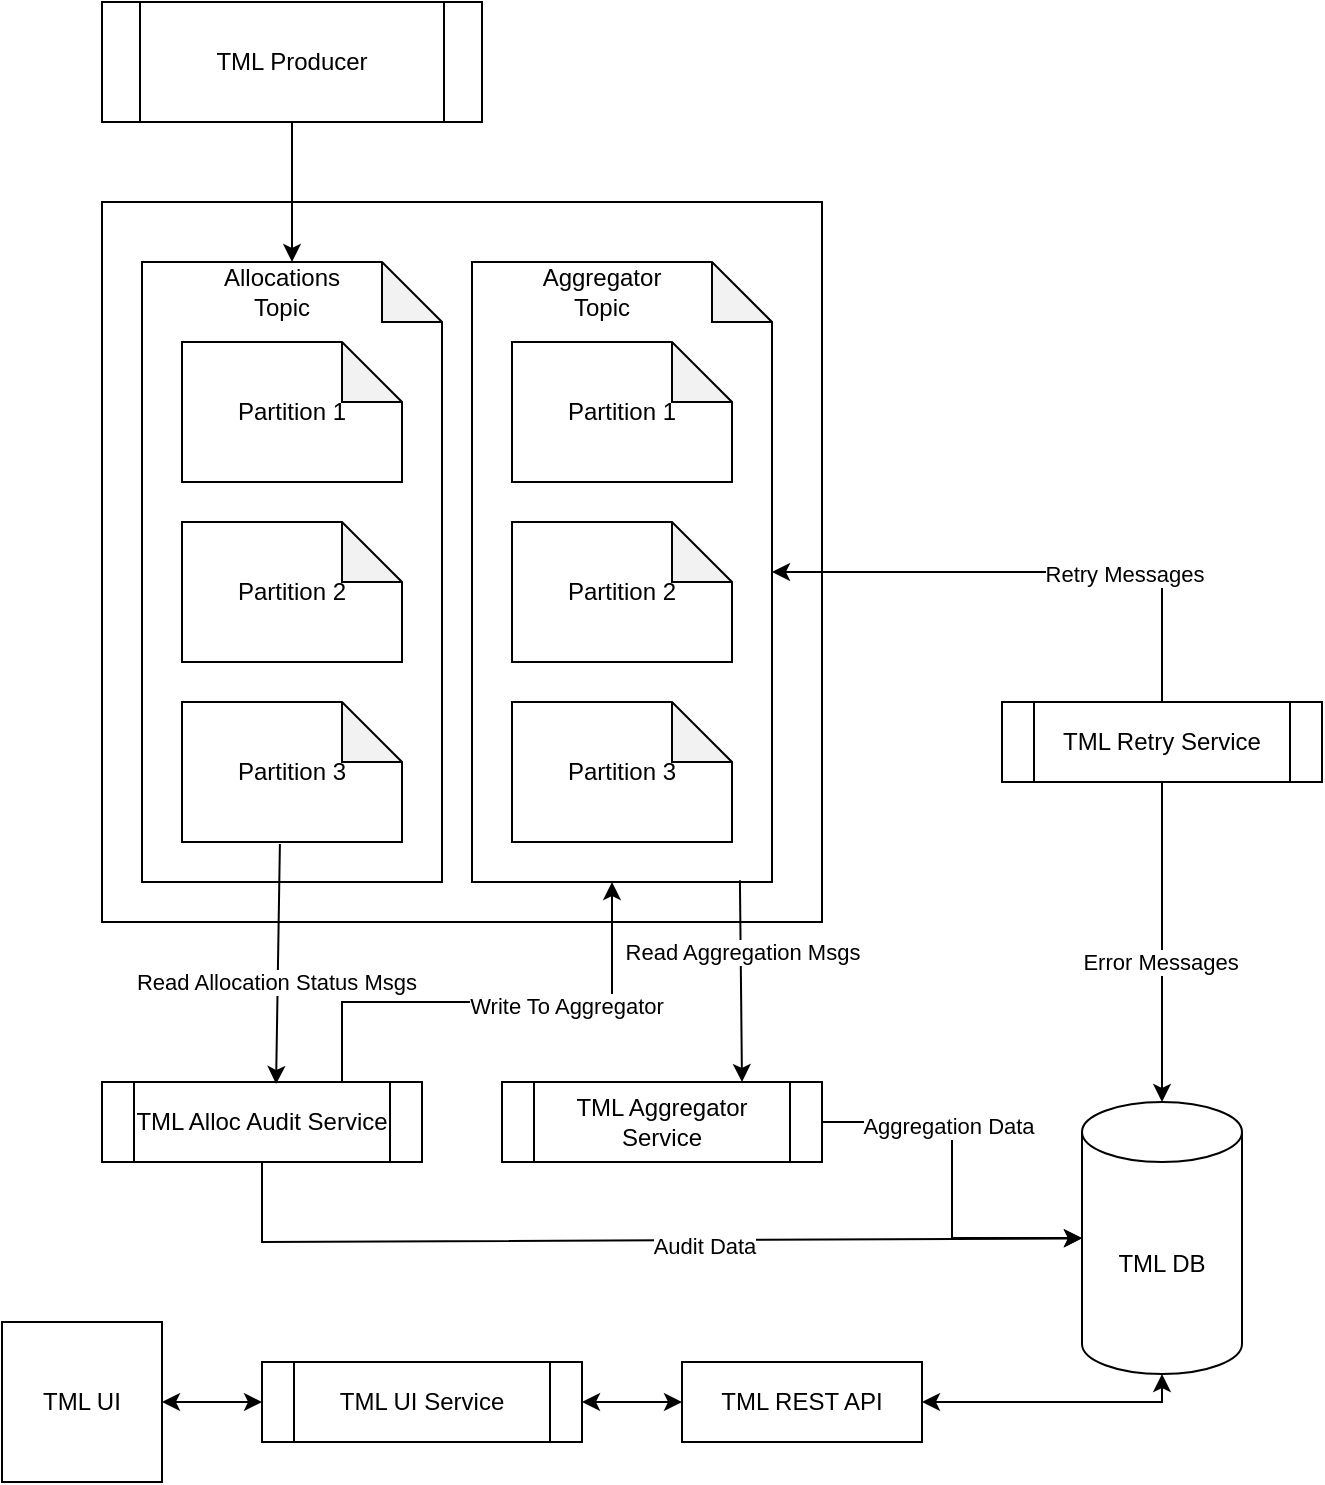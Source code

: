 <mxfile version="20.2.3" type="github"><diagram id="Fjj4SbniKYHinYvKwIhf" name="Page-1"><mxGraphModel dx="1038" dy="556" grid="1" gridSize="10" guides="1" tooltips="1" connect="1" arrows="1" fold="1" page="1" pageScale="1" pageWidth="850" pageHeight="1100" math="0" shadow="0"><root><mxCell id="0"/><mxCell id="1" parent="0"/><mxCell id="MFsfajndaZtxW3nM3Es--1" value="TML Producer" style="shape=process;whiteSpace=wrap;html=1;backgroundOutline=1;" vertex="1" parent="1"><mxGeometry x="200" y="60" width="190" height="60" as="geometry"/></mxCell><mxCell id="MFsfajndaZtxW3nM3Es--2" value="" style="whiteSpace=wrap;html=1;aspect=fixed;" vertex="1" parent="1"><mxGeometry x="200" y="160" width="360" height="360" as="geometry"/></mxCell><mxCell id="MFsfajndaZtxW3nM3Es--6" style="edgeStyle=orthogonalEdgeStyle;rounded=0;orthogonalLoop=1;jettySize=auto;html=1;" edge="1" parent="1" source="MFsfajndaZtxW3nM3Es--1" target="MFsfajndaZtxW3nM3Es--3"><mxGeometry relative="1" as="geometry"/></mxCell><mxCell id="MFsfajndaZtxW3nM3Es--3" value="" style="shape=note;whiteSpace=wrap;html=1;backgroundOutline=1;darkOpacity=0.05;" vertex="1" parent="1"><mxGeometry x="220" y="190" width="150" height="310" as="geometry"/></mxCell><mxCell id="MFsfajndaZtxW3nM3Es--5" value="Partition 1 " style="shape=note;whiteSpace=wrap;html=1;backgroundOutline=1;darkOpacity=0.05;" vertex="1" parent="1"><mxGeometry x="240" y="230" width="110" height="70" as="geometry"/></mxCell><mxCell id="MFsfajndaZtxW3nM3Es--7" value="Partition 2 " style="shape=note;whiteSpace=wrap;html=1;backgroundOutline=1;darkOpacity=0.05;" vertex="1" parent="1"><mxGeometry x="240" y="320" width="110" height="70" as="geometry"/></mxCell><mxCell id="MFsfajndaZtxW3nM3Es--8" value="Partition 3 " style="shape=note;whiteSpace=wrap;html=1;backgroundOutline=1;darkOpacity=0.05;" vertex="1" parent="1"><mxGeometry x="240" y="410" width="110" height="70" as="geometry"/></mxCell><mxCell id="MFsfajndaZtxW3nM3Es--9" value="" style="shape=note;whiteSpace=wrap;html=1;backgroundOutline=1;darkOpacity=0.05;" vertex="1" parent="1"><mxGeometry x="385" y="190" width="150" height="310" as="geometry"/></mxCell><mxCell id="MFsfajndaZtxW3nM3Es--10" value="Partition 1 " style="shape=note;whiteSpace=wrap;html=1;backgroundOutline=1;darkOpacity=0.05;" vertex="1" parent="1"><mxGeometry x="405" y="230" width="110" height="70" as="geometry"/></mxCell><mxCell id="MFsfajndaZtxW3nM3Es--11" value="Partition 2 " style="shape=note;whiteSpace=wrap;html=1;backgroundOutline=1;darkOpacity=0.05;" vertex="1" parent="1"><mxGeometry x="405" y="320" width="110" height="70" as="geometry"/></mxCell><mxCell id="MFsfajndaZtxW3nM3Es--12" value="Partition 3 " style="shape=note;whiteSpace=wrap;html=1;backgroundOutline=1;darkOpacity=0.05;" vertex="1" parent="1"><mxGeometry x="405" y="410" width="110" height="70" as="geometry"/></mxCell><mxCell id="MFsfajndaZtxW3nM3Es--13" value="Allocations Topic" style="text;html=1;strokeColor=none;fillColor=none;align=center;verticalAlign=middle;whiteSpace=wrap;rounded=0;" vertex="1" parent="1"><mxGeometry x="260" y="190" width="60" height="30" as="geometry"/></mxCell><mxCell id="MFsfajndaZtxW3nM3Es--14" value="Aggregator Topic" style="text;html=1;strokeColor=none;fillColor=none;align=center;verticalAlign=middle;whiteSpace=wrap;rounded=0;" vertex="1" parent="1"><mxGeometry x="420" y="190" width="60" height="30" as="geometry"/></mxCell><mxCell id="MFsfajndaZtxW3nM3Es--28" style="edgeStyle=orthogonalEdgeStyle;rounded=0;orthogonalLoop=1;jettySize=auto;html=1;" edge="1" parent="1" source="MFsfajndaZtxW3nM3Es--15" target="MFsfajndaZtxW3nM3Es--22"><mxGeometry relative="1" as="geometry"/></mxCell><mxCell id="MFsfajndaZtxW3nM3Es--29" value="Aggregation Data" style="edgeLabel;html=1;align=center;verticalAlign=middle;resizable=0;points=[];" vertex="1" connectable="0" parent="MFsfajndaZtxW3nM3Es--28"><mxGeometry x="-0.287" y="-2" relative="1" as="geometry"><mxPoint as="offset"/></mxGeometry></mxCell><mxCell id="MFsfajndaZtxW3nM3Es--15" value="TML Aggregator Service" style="shape=process;whiteSpace=wrap;html=1;backgroundOutline=1;" vertex="1" parent="1"><mxGeometry x="400" y="600" width="160" height="40" as="geometry"/></mxCell><mxCell id="MFsfajndaZtxW3nM3Es--16" value="TML Alloc Audit Service" style="shape=process;whiteSpace=wrap;html=1;backgroundOutline=1;" vertex="1" parent="1"><mxGeometry x="200" y="600" width="160" height="40" as="geometry"/></mxCell><mxCell id="MFsfajndaZtxW3nM3Es--17" value="" style="endArrow=classic;html=1;rounded=0;exitX=0.445;exitY=1.014;exitDx=0;exitDy=0;exitPerimeter=0;entryX=0.544;entryY=0.025;entryDx=0;entryDy=0;entryPerimeter=0;" edge="1" parent="1" source="MFsfajndaZtxW3nM3Es--8" target="MFsfajndaZtxW3nM3Es--16"><mxGeometry width="50" height="50" relative="1" as="geometry"><mxPoint x="400" y="540" as="sourcePoint"/><mxPoint x="450" y="490" as="targetPoint"/></mxGeometry></mxCell><mxCell id="MFsfajndaZtxW3nM3Es--18" value="Read Allocation Status Msgs" style="edgeLabel;html=1;align=center;verticalAlign=middle;resizable=0;points=[];" vertex="1" connectable="0" parent="MFsfajndaZtxW3nM3Es--17"><mxGeometry x="0.15" y="-1" relative="1" as="geometry"><mxPoint as="offset"/></mxGeometry></mxCell><mxCell id="MFsfajndaZtxW3nM3Es--20" value="" style="endArrow=classic;html=1;rounded=0;exitX=0.75;exitY=0;exitDx=0;exitDy=0;" edge="1" parent="1" source="MFsfajndaZtxW3nM3Es--16"><mxGeometry width="50" height="50" relative="1" as="geometry"><mxPoint x="290" y="590" as="sourcePoint"/><mxPoint x="455" y="500" as="targetPoint"/><Array as="points"><mxPoint x="320" y="560"/><mxPoint x="455" y="560"/></Array></mxGeometry></mxCell><mxCell id="MFsfajndaZtxW3nM3Es--21" value="Write To Aggregator" style="edgeLabel;html=1;align=center;verticalAlign=middle;resizable=0;points=[];" vertex="1" connectable="0" parent="MFsfajndaZtxW3nM3Es--20"><mxGeometry x="0.294" y="-2" relative="1" as="geometry"><mxPoint as="offset"/></mxGeometry></mxCell><mxCell id="MFsfajndaZtxW3nM3Es--22" value="TML DB" style="shape=cylinder3;whiteSpace=wrap;html=1;boundedLbl=1;backgroundOutline=1;size=15;" vertex="1" parent="1"><mxGeometry x="690" y="610" width="80" height="136" as="geometry"/></mxCell><mxCell id="MFsfajndaZtxW3nM3Es--23" value="" style="endArrow=classic;html=1;rounded=0;" edge="1" parent="1" source="MFsfajndaZtxW3nM3Es--16" target="MFsfajndaZtxW3nM3Es--22"><mxGeometry width="50" height="50" relative="1" as="geometry"><mxPoint x="280" y="690" as="sourcePoint"/><mxPoint x="330" y="640" as="targetPoint"/><Array as="points"><mxPoint x="280" y="680"/></Array></mxGeometry></mxCell><mxCell id="MFsfajndaZtxW3nM3Es--24" value="Audit Data" style="edgeLabel;html=1;align=center;verticalAlign=middle;resizable=0;points=[];" vertex="1" connectable="0" parent="MFsfajndaZtxW3nM3Es--23"><mxGeometry x="0.159" y="-3" relative="1" as="geometry"><mxPoint as="offset"/></mxGeometry></mxCell><mxCell id="MFsfajndaZtxW3nM3Es--26" value="" style="endArrow=classic;html=1;rounded=0;entryX=0.75;entryY=0;entryDx=0;entryDy=0;exitX=0.893;exitY=0.997;exitDx=0;exitDy=0;exitPerimeter=0;" edge="1" parent="1" source="MFsfajndaZtxW3nM3Es--9" target="MFsfajndaZtxW3nM3Es--15"><mxGeometry width="50" height="50" relative="1" as="geometry"><mxPoint x="380" y="490" as="sourcePoint"/><mxPoint x="430" y="440" as="targetPoint"/></mxGeometry></mxCell><mxCell id="MFsfajndaZtxW3nM3Es--27" value="Read Aggregation Msgs" style="edgeLabel;html=1;align=center;verticalAlign=middle;resizable=0;points=[];" vertex="1" connectable="0" parent="MFsfajndaZtxW3nM3Es--26"><mxGeometry x="-0.288" relative="1" as="geometry"><mxPoint as="offset"/></mxGeometry></mxCell><mxCell id="MFsfajndaZtxW3nM3Es--31" style="edgeStyle=orthogonalEdgeStyle;rounded=0;orthogonalLoop=1;jettySize=auto;html=1;" edge="1" parent="1" source="MFsfajndaZtxW3nM3Es--30" target="MFsfajndaZtxW3nM3Es--22"><mxGeometry relative="1" as="geometry"/></mxCell><mxCell id="MFsfajndaZtxW3nM3Es--32" value="Error Messages" style="edgeLabel;html=1;align=center;verticalAlign=middle;resizable=0;points=[];" vertex="1" connectable="0" parent="MFsfajndaZtxW3nM3Es--31"><mxGeometry x="0.125" y="-1" relative="1" as="geometry"><mxPoint as="offset"/></mxGeometry></mxCell><mxCell id="MFsfajndaZtxW3nM3Es--33" style="edgeStyle=orthogonalEdgeStyle;rounded=0;orthogonalLoop=1;jettySize=auto;html=1;" edge="1" parent="1" source="MFsfajndaZtxW3nM3Es--30" target="MFsfajndaZtxW3nM3Es--9"><mxGeometry relative="1" as="geometry"><Array as="points"><mxPoint x="730" y="345"/></Array></mxGeometry></mxCell><mxCell id="MFsfajndaZtxW3nM3Es--34" value="Retry Messages" style="edgeLabel;html=1;align=center;verticalAlign=middle;resizable=0;points=[];" vertex="1" connectable="0" parent="MFsfajndaZtxW3nM3Es--33"><mxGeometry x="-0.354" y="1" relative="1" as="geometry"><mxPoint as="offset"/></mxGeometry></mxCell><mxCell id="MFsfajndaZtxW3nM3Es--30" value="TML Retry Service" style="shape=process;whiteSpace=wrap;html=1;backgroundOutline=1;" vertex="1" parent="1"><mxGeometry x="650" y="410" width="160" height="40" as="geometry"/></mxCell><mxCell id="MFsfajndaZtxW3nM3Es--35" value="TML UI" style="whiteSpace=wrap;html=1;aspect=fixed;" vertex="1" parent="1"><mxGeometry x="150" y="720" width="80" height="80" as="geometry"/></mxCell><mxCell id="MFsfajndaZtxW3nM3Es--36" value="TML UI Service" style="shape=process;whiteSpace=wrap;html=1;backgroundOutline=1;" vertex="1" parent="1"><mxGeometry x="280" y="740" width="160" height="40" as="geometry"/></mxCell><mxCell id="MFsfajndaZtxW3nM3Es--37" value="TML REST API" style="rounded=0;whiteSpace=wrap;html=1;" vertex="1" parent="1"><mxGeometry x="490" y="740" width="120" height="40" as="geometry"/></mxCell><mxCell id="MFsfajndaZtxW3nM3Es--39" value="" style="endArrow=classic;startArrow=classic;html=1;rounded=0;entryX=0;entryY=0.5;entryDx=0;entryDy=0;" edge="1" parent="1" source="MFsfajndaZtxW3nM3Es--35" target="MFsfajndaZtxW3nM3Es--36"><mxGeometry width="50" height="50" relative="1" as="geometry"><mxPoint x="230" y="810" as="sourcePoint"/><mxPoint x="300.711" y="760" as="targetPoint"/></mxGeometry></mxCell><mxCell id="MFsfajndaZtxW3nM3Es--43" value="" style="endArrow=classic;startArrow=classic;html=1;rounded=0;entryX=0;entryY=0.5;entryDx=0;entryDy=0;exitX=1;exitY=0.5;exitDx=0;exitDy=0;" edge="1" parent="1" source="MFsfajndaZtxW3nM3Es--36" target="MFsfajndaZtxW3nM3Es--37"><mxGeometry width="50" height="50" relative="1" as="geometry"><mxPoint x="440" y="800" as="sourcePoint"/><mxPoint x="490" y="750" as="targetPoint"/></mxGeometry></mxCell><mxCell id="MFsfajndaZtxW3nM3Es--44" value="" style="endArrow=classic;startArrow=classic;html=1;rounded=0;entryX=0.5;entryY=1;entryDx=0;entryDy=0;entryPerimeter=0;exitX=1;exitY=0.5;exitDx=0;exitDy=0;" edge="1" parent="1" source="MFsfajndaZtxW3nM3Es--37" target="MFsfajndaZtxW3nM3Es--22"><mxGeometry width="50" height="50" relative="1" as="geometry"><mxPoint x="660" y="840" as="sourcePoint"/><mxPoint x="710" y="790" as="targetPoint"/><Array as="points"><mxPoint x="730" y="760"/></Array></mxGeometry></mxCell></root></mxGraphModel></diagram></mxfile>